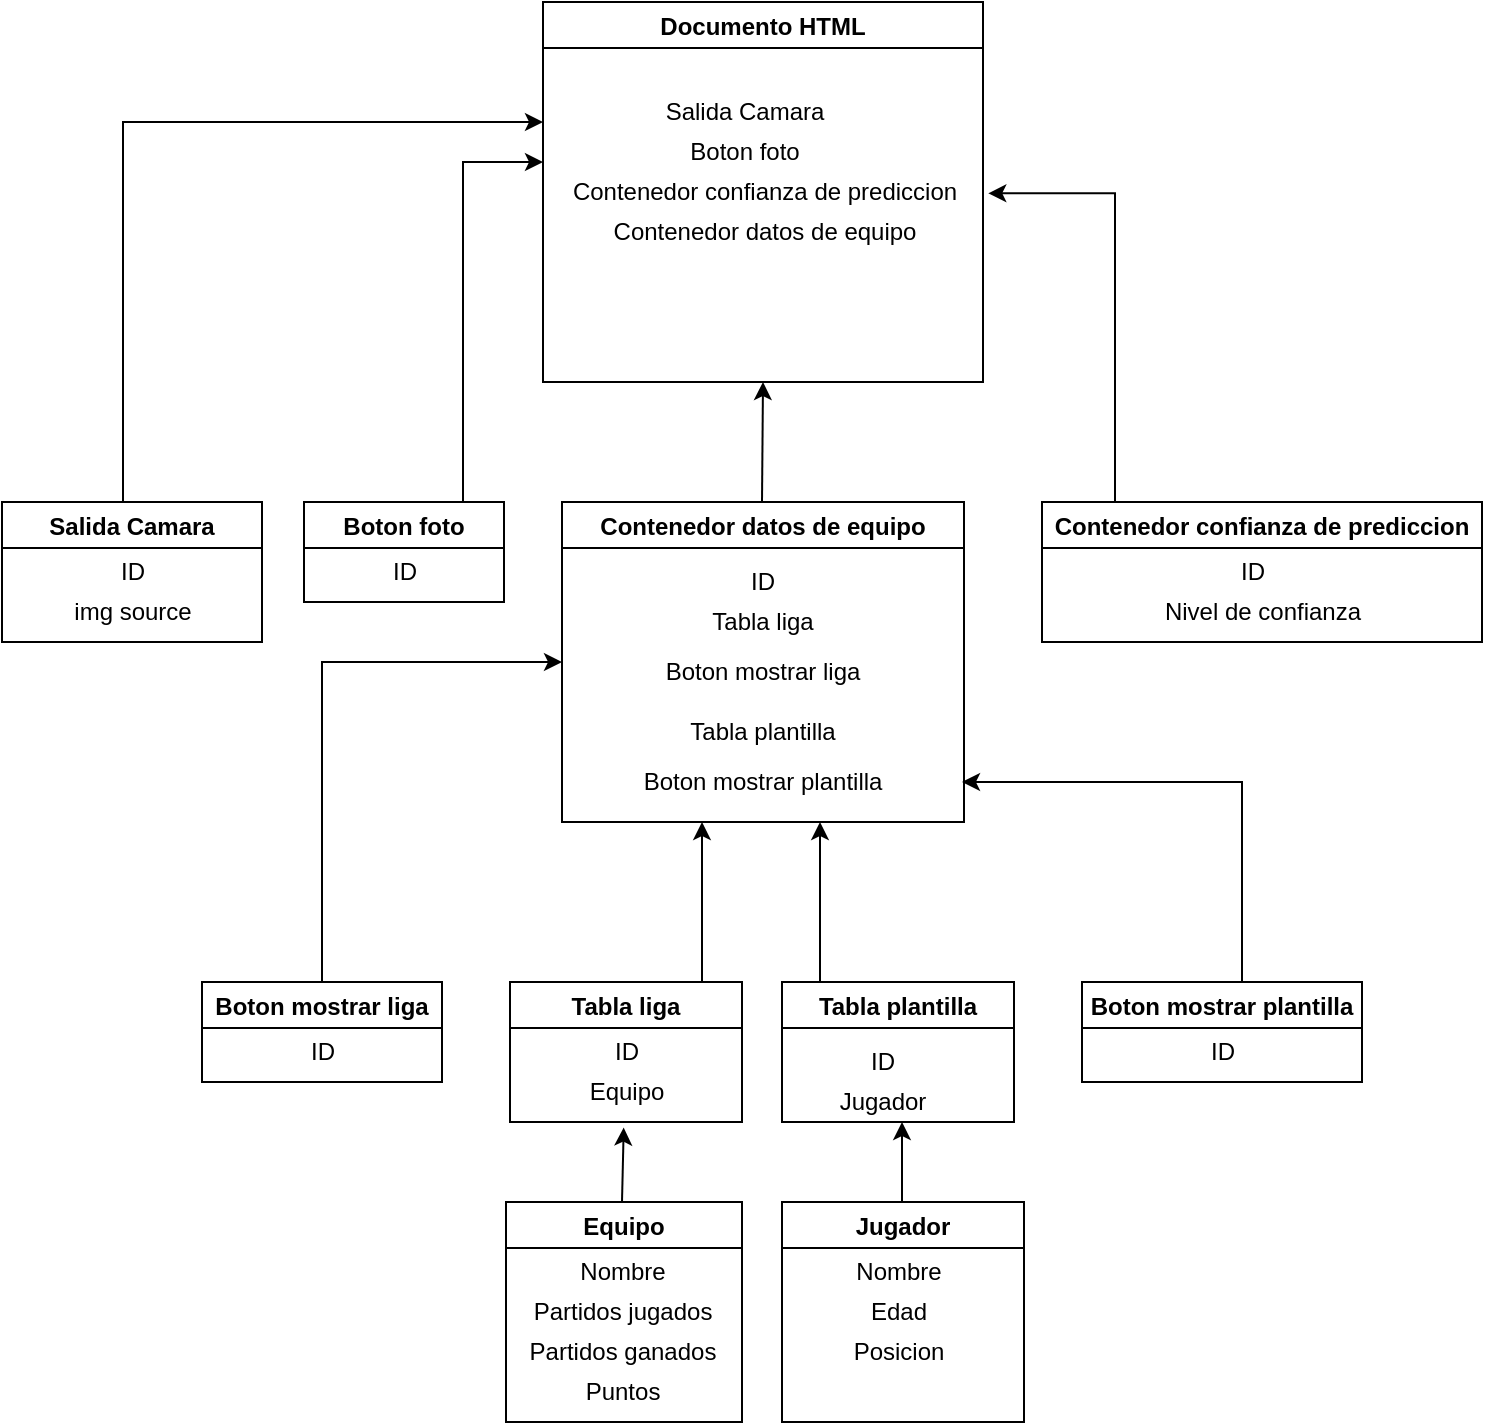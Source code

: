 <mxfile version="20.0.3" type="github"><diagram id="_wKXEeT_6yiFz3BjFKyR" name="Page-1"><mxGraphModel dx="1421" dy="923" grid="1" gridSize="10" guides="1" tooltips="1" connect="1" arrows="1" fold="1" page="1" pageScale="1" pageWidth="827" pageHeight="1169" math="0" shadow="0"><root><mxCell id="0"/><mxCell id="1" parent="0"/><mxCell id="Ft4vqNDedm0JL0A83wvL-1" value="Documento HTML" style="swimlane;" vertex="1" parent="1"><mxGeometry x="320.5" y="50" width="220" height="190" as="geometry"/></mxCell><mxCell id="Ft4vqNDedm0JL0A83wvL-48" value="Salida Camara" style="text;html=1;align=center;verticalAlign=middle;resizable=0;points=[];autosize=1;strokeColor=none;fillColor=none;" vertex="1" parent="Ft4vqNDedm0JL0A83wvL-1"><mxGeometry x="50" y="40" width="100" height="30" as="geometry"/></mxCell><mxCell id="Ft4vqNDedm0JL0A83wvL-49" value="Contenedor confianza de prediccion" style="text;html=1;align=center;verticalAlign=middle;resizable=0;points=[];autosize=1;strokeColor=none;fillColor=none;" vertex="1" parent="Ft4vqNDedm0JL0A83wvL-1"><mxGeometry y="80" width="220" height="30" as="geometry"/></mxCell><mxCell id="Ft4vqNDedm0JL0A83wvL-50" value="Contenedor datos de equipo" style="text;html=1;align=center;verticalAlign=middle;resizable=0;points=[];autosize=1;strokeColor=none;fillColor=none;" vertex="1" parent="Ft4vqNDedm0JL0A83wvL-1"><mxGeometry x="25" y="100" width="170" height="30" as="geometry"/></mxCell><mxCell id="Ft4vqNDedm0JL0A83wvL-47" value="Boton foto" style="text;html=1;align=center;verticalAlign=middle;resizable=0;points=[];autosize=1;strokeColor=none;fillColor=none;" vertex="1" parent="Ft4vqNDedm0JL0A83wvL-1"><mxGeometry x="60" y="60" width="80" height="30" as="geometry"/></mxCell><mxCell id="Ft4vqNDedm0JL0A83wvL-2" value="Boton foto" style="swimlane;" vertex="1" parent="1"><mxGeometry x="201" y="300" width="100" height="50" as="geometry"/></mxCell><mxCell id="Ft4vqNDedm0JL0A83wvL-3" value="ID" style="text;html=1;align=center;verticalAlign=middle;resizable=0;points=[];autosize=1;strokeColor=none;fillColor=none;" vertex="1" parent="Ft4vqNDedm0JL0A83wvL-2"><mxGeometry x="30" y="20" width="40" height="30" as="geometry"/></mxCell><mxCell id="Ft4vqNDedm0JL0A83wvL-5" value="Salida Camara" style="swimlane;startSize=23;" vertex="1" parent="1"><mxGeometry x="50" y="300" width="130" height="70" as="geometry"/></mxCell><mxCell id="Ft4vqNDedm0JL0A83wvL-6" value="img source" style="text;html=1;align=center;verticalAlign=middle;resizable=0;points=[];autosize=1;strokeColor=none;fillColor=none;" vertex="1" parent="Ft4vqNDedm0JL0A83wvL-5"><mxGeometry x="25" y="40" width="80" height="30" as="geometry"/></mxCell><mxCell id="Ft4vqNDedm0JL0A83wvL-8" value="ID" style="text;html=1;align=center;verticalAlign=middle;resizable=0;points=[];autosize=1;strokeColor=none;fillColor=none;" vertex="1" parent="Ft4vqNDedm0JL0A83wvL-5"><mxGeometry x="45" y="20" width="40" height="30" as="geometry"/></mxCell><mxCell id="Ft4vqNDedm0JL0A83wvL-9" value="Contenedor confianza de prediccion" style="swimlane;" vertex="1" parent="1"><mxGeometry x="570" y="300" width="220" height="70" as="geometry"/></mxCell><mxCell id="Ft4vqNDedm0JL0A83wvL-10" value="Nivel de confianza" style="text;html=1;align=center;verticalAlign=middle;resizable=0;points=[];autosize=1;strokeColor=none;fillColor=none;" vertex="1" parent="Ft4vqNDedm0JL0A83wvL-9"><mxGeometry x="50" y="40" width="120" height="30" as="geometry"/></mxCell><mxCell id="Ft4vqNDedm0JL0A83wvL-11" value="ID" style="text;html=1;align=center;verticalAlign=middle;resizable=0;points=[];autosize=1;strokeColor=none;fillColor=none;" vertex="1" parent="Ft4vqNDedm0JL0A83wvL-9"><mxGeometry x="85" y="20" width="40" height="30" as="geometry"/></mxCell><mxCell id="Ft4vqNDedm0JL0A83wvL-12" value="Contenedor datos de equipo" style="swimlane;" vertex="1" parent="1"><mxGeometry x="330" y="300" width="201" height="160" as="geometry"/></mxCell><mxCell id="Ft4vqNDedm0JL0A83wvL-15" value="Boton mostrar liga" style="text;html=1;align=center;verticalAlign=middle;resizable=0;points=[];autosize=1;strokeColor=none;fillColor=none;" vertex="1" parent="Ft4vqNDedm0JL0A83wvL-12"><mxGeometry x="40" y="70" width="120" height="30" as="geometry"/></mxCell><mxCell id="Ft4vqNDedm0JL0A83wvL-13" value="Tabla liga" style="text;html=1;align=center;verticalAlign=middle;resizable=0;points=[];autosize=1;strokeColor=none;fillColor=none;" vertex="1" parent="Ft4vqNDedm0JL0A83wvL-12"><mxGeometry x="65" y="45" width="70" height="30" as="geometry"/></mxCell><mxCell id="Ft4vqNDedm0JL0A83wvL-14" value="Tabla plantilla" style="text;html=1;align=center;verticalAlign=middle;resizable=0;points=[];autosize=1;strokeColor=none;fillColor=none;" vertex="1" parent="Ft4vqNDedm0JL0A83wvL-12"><mxGeometry x="50" y="100" width="100" height="30" as="geometry"/></mxCell><mxCell id="Ft4vqNDedm0JL0A83wvL-16" value="ID" style="text;html=1;align=center;verticalAlign=middle;resizable=0;points=[];autosize=1;strokeColor=none;fillColor=none;" vertex="1" parent="Ft4vqNDedm0JL0A83wvL-12"><mxGeometry x="80" y="25" width="40" height="30" as="geometry"/></mxCell><mxCell id="Ft4vqNDedm0JL0A83wvL-17" value="Boton mostrar plantilla" style="text;html=1;align=center;verticalAlign=middle;resizable=0;points=[];autosize=1;strokeColor=none;fillColor=none;" vertex="1" parent="Ft4vqNDedm0JL0A83wvL-12"><mxGeometry x="30" y="125" width="140" height="30" as="geometry"/></mxCell><mxCell id="Ft4vqNDedm0JL0A83wvL-22" value="Tabla liga" style="swimlane;" vertex="1" parent="1"><mxGeometry x="304" y="540" width="116" height="70" as="geometry"/></mxCell><mxCell id="Ft4vqNDedm0JL0A83wvL-26" value="Equipo" style="text;html=1;align=center;verticalAlign=middle;resizable=0;points=[];autosize=1;strokeColor=none;fillColor=none;" vertex="1" parent="Ft4vqNDedm0JL0A83wvL-22"><mxGeometry x="28" y="40" width="60" height="30" as="geometry"/></mxCell><mxCell id="Ft4vqNDedm0JL0A83wvL-35" value="ID" style="text;html=1;align=center;verticalAlign=middle;resizable=0;points=[];autosize=1;strokeColor=none;fillColor=none;" vertex="1" parent="Ft4vqNDedm0JL0A83wvL-22"><mxGeometry x="38" y="20" width="40" height="30" as="geometry"/></mxCell><mxCell id="Ft4vqNDedm0JL0A83wvL-23" value="Tabla plantilla" style="swimlane;" vertex="1" parent="1"><mxGeometry x="440" y="540" width="116" height="70" as="geometry"/></mxCell><mxCell id="Ft4vqNDedm0JL0A83wvL-39" value="Jugador" style="text;html=1;align=center;verticalAlign=middle;resizable=0;points=[];autosize=1;strokeColor=none;fillColor=none;" vertex="1" parent="Ft4vqNDedm0JL0A83wvL-23"><mxGeometry x="15" y="45" width="70" height="30" as="geometry"/></mxCell><mxCell id="Ft4vqNDedm0JL0A83wvL-24" value="Boton mostrar liga" style="swimlane;" vertex="1" parent="1"><mxGeometry x="150" y="540" width="120" height="50" as="geometry"/></mxCell><mxCell id="Ft4vqNDedm0JL0A83wvL-46" value="ID" style="text;html=1;align=center;verticalAlign=middle;resizable=0;points=[];autosize=1;strokeColor=none;fillColor=none;" vertex="1" parent="Ft4vqNDedm0JL0A83wvL-24"><mxGeometry x="40" y="20" width="40" height="30" as="geometry"/></mxCell><mxCell id="Ft4vqNDedm0JL0A83wvL-25" value="Boton mostrar plantilla" style="swimlane;" vertex="1" parent="1"><mxGeometry x="590" y="540" width="140" height="50" as="geometry"/></mxCell><mxCell id="Ft4vqNDedm0JL0A83wvL-45" value="ID" style="text;html=1;align=center;verticalAlign=middle;resizable=0;points=[];autosize=1;strokeColor=none;fillColor=none;" vertex="1" parent="Ft4vqNDedm0JL0A83wvL-25"><mxGeometry x="50" y="20" width="40" height="30" as="geometry"/></mxCell><mxCell id="Ft4vqNDedm0JL0A83wvL-36" value="Equipo" style="swimlane;" vertex="1" parent="1"><mxGeometry x="302" y="650" width="118" height="110" as="geometry"/></mxCell><mxCell id="Ft4vqNDedm0JL0A83wvL-34" value="Puntos" style="text;html=1;align=center;verticalAlign=middle;resizable=0;points=[];autosize=1;strokeColor=none;fillColor=none;" vertex="1" parent="Ft4vqNDedm0JL0A83wvL-36"><mxGeometry x="28" y="80" width="60" height="30" as="geometry"/></mxCell><mxCell id="Ft4vqNDedm0JL0A83wvL-33" value="Partidos ganados" style="text;html=1;align=center;verticalAlign=middle;resizable=0;points=[];autosize=1;strokeColor=none;fillColor=none;" vertex="1" parent="Ft4vqNDedm0JL0A83wvL-36"><mxGeometry x="-2" y="60" width="120" height="30" as="geometry"/></mxCell><mxCell id="Ft4vqNDedm0JL0A83wvL-32" value="Partidos jugados" style="text;html=1;align=center;verticalAlign=middle;resizable=0;points=[];autosize=1;strokeColor=none;fillColor=none;" vertex="1" parent="Ft4vqNDedm0JL0A83wvL-36"><mxGeometry x="3" y="40" width="110" height="30" as="geometry"/></mxCell><mxCell id="Ft4vqNDedm0JL0A83wvL-37" value="Nombre" style="text;html=1;align=center;verticalAlign=middle;resizable=0;points=[];autosize=1;strokeColor=none;fillColor=none;" vertex="1" parent="Ft4vqNDedm0JL0A83wvL-36"><mxGeometry x="23" y="20" width="70" height="30" as="geometry"/></mxCell><mxCell id="Ft4vqNDedm0JL0A83wvL-38" value="ID" style="text;html=1;align=center;verticalAlign=middle;resizable=0;points=[];autosize=1;strokeColor=none;fillColor=none;" vertex="1" parent="1"><mxGeometry x="470" y="565" width="40" height="30" as="geometry"/></mxCell><mxCell id="Ft4vqNDedm0JL0A83wvL-40" value="Jugador" style="swimlane;" vertex="1" parent="1"><mxGeometry x="440" y="650" width="121" height="110" as="geometry"/></mxCell><mxCell id="Ft4vqNDedm0JL0A83wvL-42" value="Posicion" style="text;html=1;align=center;verticalAlign=middle;resizable=0;points=[];autosize=1;strokeColor=none;fillColor=none;" vertex="1" parent="Ft4vqNDedm0JL0A83wvL-40"><mxGeometry x="23" y="60" width="70" height="30" as="geometry"/></mxCell><mxCell id="Ft4vqNDedm0JL0A83wvL-43" value="Edad" style="text;html=1;align=center;verticalAlign=middle;resizable=0;points=[];autosize=1;strokeColor=none;fillColor=none;" vertex="1" parent="Ft4vqNDedm0JL0A83wvL-40"><mxGeometry x="33" y="40" width="50" height="30" as="geometry"/></mxCell><mxCell id="Ft4vqNDedm0JL0A83wvL-44" value="Nombre" style="text;html=1;align=center;verticalAlign=middle;resizable=0;points=[];autosize=1;strokeColor=none;fillColor=none;" vertex="1" parent="Ft4vqNDedm0JL0A83wvL-40"><mxGeometry x="23" y="20" width="70" height="30" as="geometry"/></mxCell><mxCell id="Ft4vqNDedm0JL0A83wvL-51" value="" style="edgeStyle=elbowEdgeStyle;elbow=horizontal;endArrow=classic;html=1;rounded=0;entryX=1.012;entryY=0.522;entryDx=0;entryDy=0;entryPerimeter=0;" edge="1" parent="1" target="Ft4vqNDedm0JL0A83wvL-49"><mxGeometry width="50" height="50" relative="1" as="geometry"><mxPoint x="670" y="300" as="sourcePoint"/><mxPoint x="720" y="250" as="targetPoint"/></mxGeometry></mxCell><mxCell id="Ft4vqNDedm0JL0A83wvL-52" value="" style="endArrow=classic;html=1;rounded=0;entryX=0.5;entryY=1;entryDx=0;entryDy=0;" edge="1" parent="1" target="Ft4vqNDedm0JL0A83wvL-1"><mxGeometry width="50" height="50" relative="1" as="geometry"><mxPoint x="430" y="300" as="sourcePoint"/><mxPoint x="480" y="250" as="targetPoint"/></mxGeometry></mxCell><mxCell id="Ft4vqNDedm0JL0A83wvL-53" value="" style="edgeStyle=elbowEdgeStyle;elbow=horizontal;endArrow=classic;html=1;rounded=0;" edge="1" parent="1"><mxGeometry width="50" height="50" relative="1" as="geometry"><mxPoint x="240.5" y="300" as="sourcePoint"/><mxPoint x="320.5" y="130" as="targetPoint"/></mxGeometry></mxCell><mxCell id="Ft4vqNDedm0JL0A83wvL-54" value="" style="edgeStyle=elbowEdgeStyle;elbow=horizontal;endArrow=classic;html=1;rounded=0;" edge="1" parent="1"><mxGeometry width="50" height="50" relative="1" as="geometry"><mxPoint x="110.5" y="300" as="sourcePoint"/><mxPoint x="320.5" y="110" as="targetPoint"/><Array as="points"><mxPoint x="110.5" y="200"/></Array></mxGeometry></mxCell><mxCell id="Ft4vqNDedm0JL0A83wvL-55" value="" style="endArrow=classic;html=1;rounded=0;entryX=0.481;entryY=1.093;entryDx=0;entryDy=0;entryPerimeter=0;" edge="1" parent="1" target="Ft4vqNDedm0JL0A83wvL-26"><mxGeometry width="50" height="50" relative="1" as="geometry"><mxPoint x="360" y="650" as="sourcePoint"/><mxPoint x="390" y="600" as="targetPoint"/></mxGeometry></mxCell><mxCell id="Ft4vqNDedm0JL0A83wvL-56" value="" style="endArrow=classic;html=1;rounded=0;" edge="1" parent="1"><mxGeometry width="50" height="50" relative="1" as="geometry"><mxPoint x="500" y="650" as="sourcePoint"/><mxPoint x="500" y="610" as="targetPoint"/></mxGeometry></mxCell><mxCell id="Ft4vqNDedm0JL0A83wvL-57" value="" style="edgeStyle=elbowEdgeStyle;elbow=horizontal;endArrow=classic;html=1;rounded=0;entryX=0;entryY=0.5;entryDx=0;entryDy=0;" edge="1" parent="1" target="Ft4vqNDedm0JL0A83wvL-12"><mxGeometry width="50" height="50" relative="1" as="geometry"><mxPoint x="201" y="540" as="sourcePoint"/><mxPoint x="251" y="490" as="targetPoint"/><Array as="points"><mxPoint x="210" y="470"/></Array></mxGeometry></mxCell><mxCell id="Ft4vqNDedm0JL0A83wvL-58" value="" style="edgeStyle=elbowEdgeStyle;elbow=horizontal;endArrow=classic;html=1;rounded=0;" edge="1" parent="1"><mxGeometry width="50" height="50" relative="1" as="geometry"><mxPoint x="730" y="540" as="sourcePoint"/><mxPoint x="530" y="440" as="targetPoint"/><Array as="points"><mxPoint x="670" y="490"/></Array></mxGeometry></mxCell><mxCell id="Ft4vqNDedm0JL0A83wvL-61" value="" style="edgeStyle=elbowEdgeStyle;elbow=horizontal;endArrow=classic;html=1;rounded=0;" edge="1" parent="1"><mxGeometry width="50" height="50" relative="1" as="geometry"><mxPoint x="350" y="540" as="sourcePoint"/><mxPoint x="400" y="460" as="targetPoint"/><Array as="points"><mxPoint x="400" y="510"/></Array></mxGeometry></mxCell><mxCell id="Ft4vqNDedm0JL0A83wvL-62" value="" style="edgeStyle=elbowEdgeStyle;elbow=horizontal;endArrow=classic;html=1;rounded=0;" edge="1" parent="1"><mxGeometry width="50" height="50" relative="1" as="geometry"><mxPoint x="470" y="540" as="sourcePoint"/><mxPoint x="459" y="460" as="targetPoint"/><Array as="points"><mxPoint x="459" y="510"/></Array></mxGeometry></mxCell></root></mxGraphModel></diagram></mxfile>